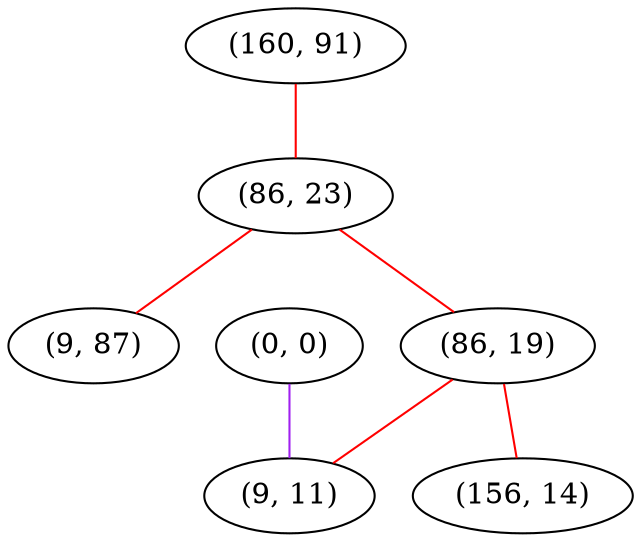 graph "" {
"(160, 91)";
"(0, 0)";
"(86, 23)";
"(9, 87)";
"(86, 19)";
"(9, 11)";
"(156, 14)";
"(160, 91)" -- "(86, 23)"  [color=red, key=0, weight=1];
"(0, 0)" -- "(9, 11)"  [color=purple, key=0, weight=4];
"(86, 23)" -- "(86, 19)"  [color=red, key=0, weight=1];
"(86, 23)" -- "(9, 87)"  [color=red, key=0, weight=1];
"(86, 19)" -- "(9, 11)"  [color=red, key=0, weight=1];
"(86, 19)" -- "(156, 14)"  [color=red, key=0, weight=1];
}
